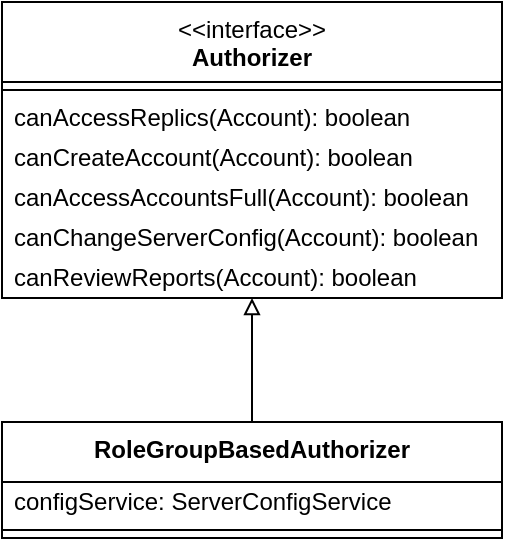 <mxfile version="28.2.5">
  <diagram name="Seite-1" id="tv3RCUC1lsHie5otSo7a">
    <mxGraphModel dx="1141" dy="661" grid="1" gridSize="10" guides="1" tooltips="1" connect="1" arrows="1" fold="1" page="1" pageScale="1" pageWidth="827" pageHeight="1169" math="0" shadow="0">
      <root>
        <mxCell id="0" />
        <mxCell id="1" parent="0" />
        <mxCell id="zjGeTOThquZhaolVEsW3-271" value="&amp;lt;&amp;lt;interface&amp;gt;&amp;gt;&lt;br&gt;&lt;b&gt;Authorizer&lt;/b&gt;&lt;div&gt;&lt;br/&gt;&lt;/div&gt;" style="swimlane;fontStyle=0;align=center;verticalAlign=top;childLayout=stackLayout;horizontal=1;startSize=40;horizontalStack=0;resizeParent=1;resizeParentMax=0;resizeLast=0;collapsible=0;marginBottom=0;html=1;whiteSpace=wrap;" vertex="1" parent="1">
          <mxGeometry x="380" y="470" width="250" height="148" as="geometry" />
        </mxCell>
        <mxCell id="zjGeTOThquZhaolVEsW3-272" value="" style="line;strokeWidth=1;fillColor=none;align=left;verticalAlign=middle;spacingTop=-1;spacingLeft=3;spacingRight=3;rotatable=0;labelPosition=right;points=[];portConstraint=eastwest;" vertex="1" parent="zjGeTOThquZhaolVEsW3-271">
          <mxGeometry y="40" width="250" height="8" as="geometry" />
        </mxCell>
        <mxCell id="zjGeTOThquZhaolVEsW3-273" value="canAccessReplics(Account): boolean" style="text;html=1;strokeColor=none;fillColor=none;align=left;verticalAlign=middle;spacingLeft=4;spacingRight=4;overflow=hidden;rotatable=0;points=[[0,0.5],[1,0.5]];portConstraint=eastwest;whiteSpace=wrap;" vertex="1" parent="zjGeTOThquZhaolVEsW3-271">
          <mxGeometry y="48" width="250" height="20" as="geometry" />
        </mxCell>
        <mxCell id="zjGeTOThquZhaolVEsW3-274" value="canCreateAccount(Account): boolean" style="text;html=1;strokeColor=none;fillColor=none;align=left;verticalAlign=middle;spacingLeft=4;spacingRight=4;overflow=hidden;rotatable=0;points=[[0,0.5],[1,0.5]];portConstraint=eastwest;whiteSpace=wrap;" vertex="1" parent="zjGeTOThquZhaolVEsW3-271">
          <mxGeometry y="68" width="250" height="20" as="geometry" />
        </mxCell>
        <mxCell id="zjGeTOThquZhaolVEsW3-275" value="canAccessAccountsFull(Account): boolean" style="text;html=1;strokeColor=none;fillColor=none;align=left;verticalAlign=middle;spacingLeft=4;spacingRight=4;overflow=hidden;rotatable=0;points=[[0,0.5],[1,0.5]];portConstraint=eastwest;whiteSpace=wrap;" vertex="1" parent="zjGeTOThquZhaolVEsW3-271">
          <mxGeometry y="88" width="250" height="20" as="geometry" />
        </mxCell>
        <mxCell id="zjGeTOThquZhaolVEsW3-276" value="canChangeServerConfig(Account): boolean" style="text;html=1;strokeColor=none;fillColor=none;align=left;verticalAlign=middle;spacingLeft=4;spacingRight=4;overflow=hidden;rotatable=0;points=[[0,0.5],[1,0.5]];portConstraint=eastwest;whiteSpace=wrap;" vertex="1" parent="zjGeTOThquZhaolVEsW3-271">
          <mxGeometry y="108" width="250" height="20" as="geometry" />
        </mxCell>
        <mxCell id="zjGeTOThquZhaolVEsW3-277" value="canReviewReports(Account): boolean" style="text;html=1;strokeColor=none;fillColor=none;align=left;verticalAlign=middle;spacingLeft=4;spacingRight=4;overflow=hidden;rotatable=0;points=[[0,0.5],[1,0.5]];portConstraint=eastwest;whiteSpace=wrap;" vertex="1" parent="zjGeTOThquZhaolVEsW3-271">
          <mxGeometry y="128" width="250" height="20" as="geometry" />
        </mxCell>
        <mxCell id="zjGeTOThquZhaolVEsW3-285" style="edgeStyle=orthogonalEdgeStyle;rounded=0;orthogonalLoop=1;jettySize=auto;html=1;endArrow=block;endFill=0;" edge="1" parent="1" source="zjGeTOThquZhaolVEsW3-278" target="zjGeTOThquZhaolVEsW3-271">
          <mxGeometry relative="1" as="geometry" />
        </mxCell>
        <mxCell id="zjGeTOThquZhaolVEsW3-278" value="&lt;b&gt;RoleGroupBasedAuthorizer&lt;/b&gt;&lt;div&gt;&lt;br&gt;&lt;/div&gt;" style="swimlane;fontStyle=0;align=center;verticalAlign=top;childLayout=stackLayout;horizontal=1;startSize=30;horizontalStack=0;resizeParent=1;resizeParentMax=0;resizeLast=0;collapsible=0;marginBottom=0;html=1;whiteSpace=wrap;" vertex="1" parent="1">
          <mxGeometry x="380" y="680" width="250" height="58" as="geometry" />
        </mxCell>
        <mxCell id="zjGeTOThquZhaolVEsW3-284" value="configService: ServerConfigService" style="text;html=1;strokeColor=none;fillColor=none;align=left;verticalAlign=middle;spacingLeft=4;spacingRight=4;overflow=hidden;rotatable=0;points=[[0,0.5],[1,0.5]];portConstraint=eastwest;whiteSpace=wrap;" vertex="1" parent="zjGeTOThquZhaolVEsW3-278">
          <mxGeometry y="30" width="250" height="20" as="geometry" />
        </mxCell>
        <mxCell id="zjGeTOThquZhaolVEsW3-279" value="" style="line;strokeWidth=1;fillColor=none;align=left;verticalAlign=middle;spacingTop=-1;spacingLeft=3;spacingRight=3;rotatable=0;labelPosition=right;points=[];portConstraint=eastwest;" vertex="1" parent="zjGeTOThquZhaolVEsW3-278">
          <mxGeometry y="50" width="250" height="8" as="geometry" />
        </mxCell>
      </root>
    </mxGraphModel>
  </diagram>
</mxfile>
